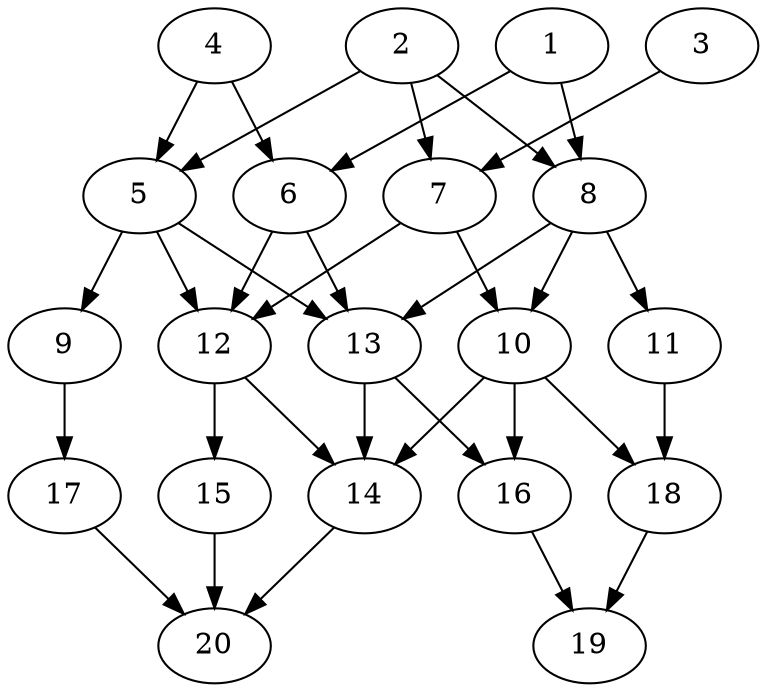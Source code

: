 // DAG automatically generated by daggen at Tue Jul 23 14:27:02 2019
// ./daggen --dot -n 20 --ccr 0.5 --fat 0.5 --regular 0.5 --density 0.7 --mindata 5242880 --maxdata 52428800 
digraph G {
  1 [size="67317760", alpha="0.15", expect_size="33658880"] 
  1 -> 6 [size ="33658880"]
  1 -> 8 [size ="33658880"]
  2 [size="50411520", alpha="0.19", expect_size="25205760"] 
  2 -> 5 [size ="25205760"]
  2 -> 7 [size ="25205760"]
  2 -> 8 [size ="25205760"]
  3 [size="84017152", alpha="0.09", expect_size="42008576"] 
  3 -> 7 [size ="42008576"]
  4 [size="14753792", alpha="0.03", expect_size="7376896"] 
  4 -> 5 [size ="7376896"]
  4 -> 6 [size ="7376896"]
  5 [size="30787584", alpha="0.04", expect_size="15393792"] 
  5 -> 9 [size ="15393792"]
  5 -> 12 [size ="15393792"]
  5 -> 13 [size ="15393792"]
  6 [size="79151104", alpha="0.04", expect_size="39575552"] 
  6 -> 12 [size ="39575552"]
  6 -> 13 [size ="39575552"]
  7 [size="39313408", alpha="0.06", expect_size="19656704"] 
  7 -> 10 [size ="19656704"]
  7 -> 12 [size ="19656704"]
  8 [size="85530624", alpha="0.14", expect_size="42765312"] 
  8 -> 10 [size ="42765312"]
  8 -> 11 [size ="42765312"]
  8 -> 13 [size ="42765312"]
  9 [size="23691264", alpha="0.04", expect_size="11845632"] 
  9 -> 17 [size ="11845632"]
  10 [size="76447744", alpha="0.20", expect_size="38223872"] 
  10 -> 14 [size ="38223872"]
  10 -> 16 [size ="38223872"]
  10 -> 18 [size ="38223872"]
  11 [size="88471552", alpha="0.03", expect_size="44235776"] 
  11 -> 18 [size ="44235776"]
  12 [size="67061760", alpha="0.11", expect_size="33530880"] 
  12 -> 14 [size ="33530880"]
  12 -> 15 [size ="33530880"]
  13 [size="60411904", alpha="0.07", expect_size="30205952"] 
  13 -> 14 [size ="30205952"]
  13 -> 16 [size ="30205952"]
  14 [size="101855232", alpha="0.05", expect_size="50927616"] 
  14 -> 20 [size ="50927616"]
  15 [size="23175168", alpha="0.13", expect_size="11587584"] 
  15 -> 20 [size ="11587584"]
  16 [size="44001280", alpha="0.07", expect_size="22000640"] 
  16 -> 19 [size ="22000640"]
  17 [size="65200128", alpha="0.00", expect_size="32600064"] 
  17 -> 20 [size ="32600064"]
  18 [size="92008448", alpha="0.01", expect_size="46004224"] 
  18 -> 19 [size ="46004224"]
  19 [size="62070784", alpha="0.02", expect_size="31035392"] 
  20 [size="82782208", alpha="0.19", expect_size="41391104"] 
}
